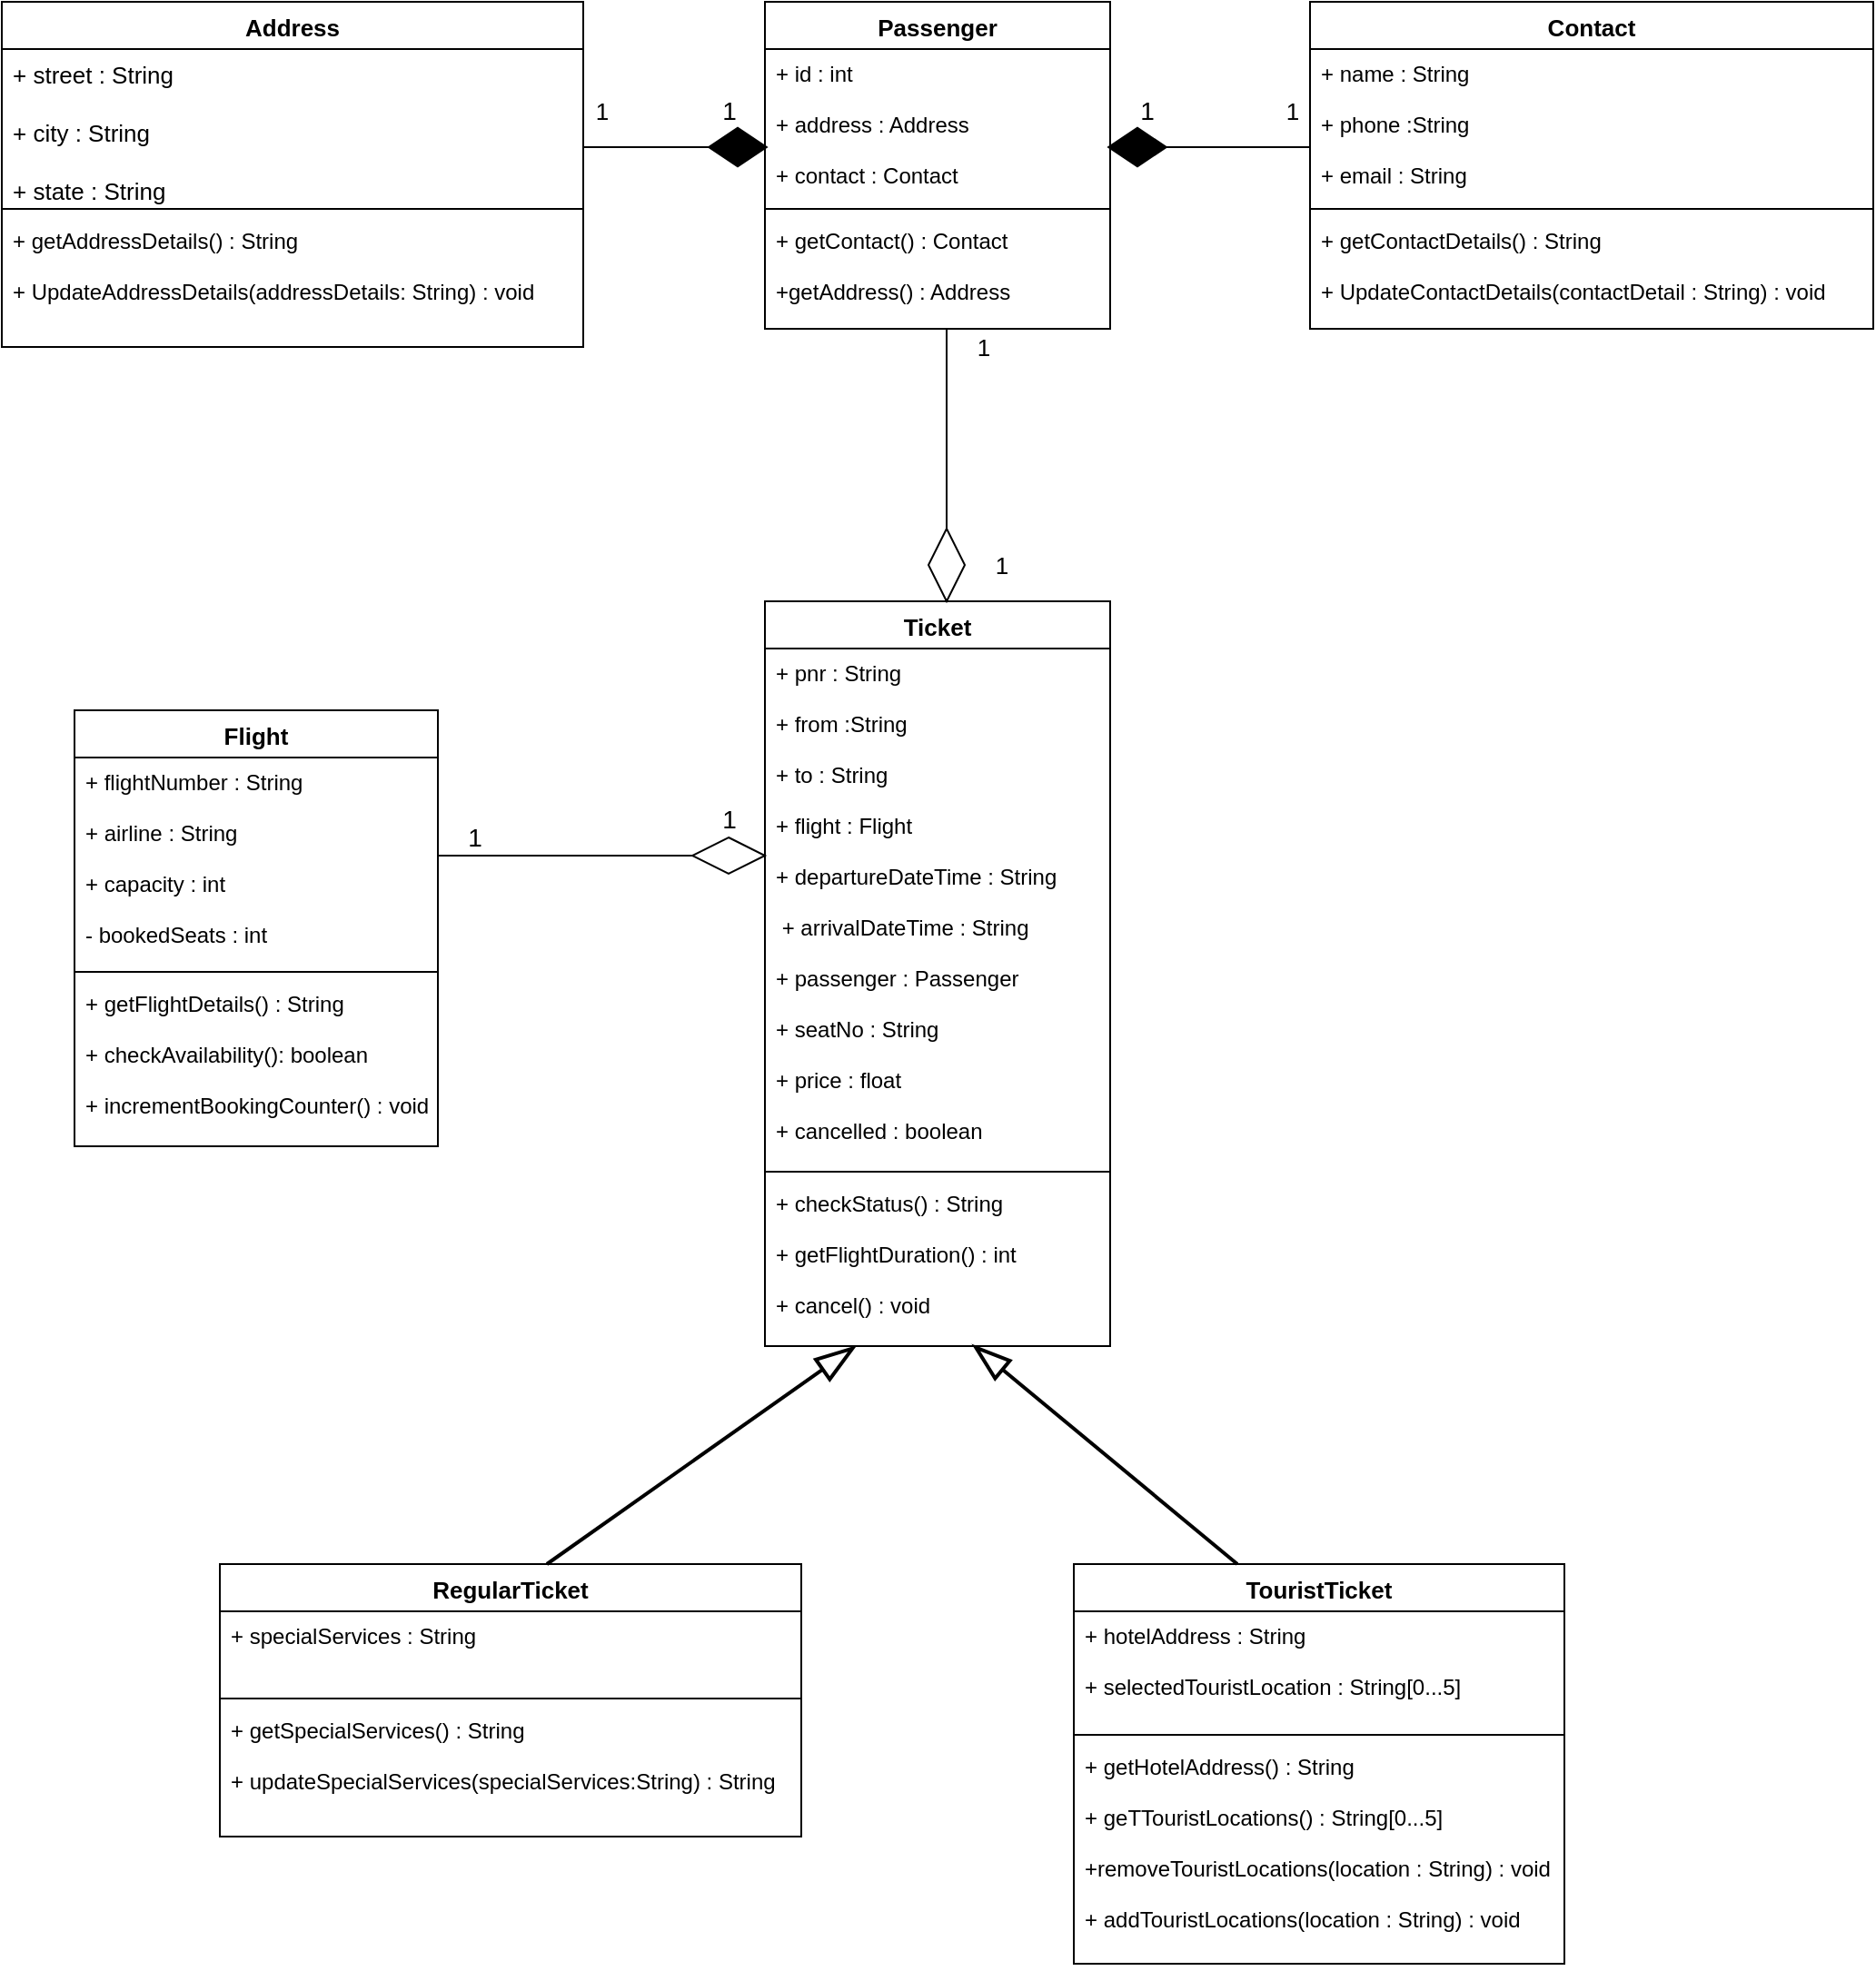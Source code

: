 <mxfile version="14.2.4" type="device"><diagram id="uGvk0-AsA3CO5bbPZ5yS" name="Page-1"><mxGraphModel dx="2274" dy="1919" grid="1" gridSize="10" guides="1" tooltips="1" connect="1" arrows="1" fold="1" page="1" pageScale="1" pageWidth="827" pageHeight="1169" math="0" shadow="0"><root><mxCell id="0"/><mxCell id="1" parent="0"/><mxCell id="ej3WqAJ0d7WarlH8Tg3B-1" value="Ticket" style="swimlane;fontStyle=1;align=center;verticalAlign=top;childLayout=stackLayout;horizontal=1;startSize=26;horizontalStack=0;resizeParent=1;resizeParentMax=0;resizeLast=0;collapsible=1;marginBottom=0;fontSize=13;" vertex="1" parent="1"><mxGeometry x="380" y="220" width="190" height="410" as="geometry"><mxRectangle x="380" y="220" width="70" height="26" as="alternateBounds"/></mxGeometry></mxCell><mxCell id="ej3WqAJ0d7WarlH8Tg3B-2" value="+ pnr : String&#10;&#10;+ from :String &#10;&#10;+ to : String&#10;&#10;+ flight : Flight&#10;&#10;+ departureDateTime : String&#10;&#10; + arrivalDateTime : String&#10;&#10;+ passenger : Passenger&#10;&#10;+ seatNo : String&#10;&#10;+ price : float&#10;&#10;+ cancelled : boolean" style="text;strokeColor=none;fillColor=none;align=left;verticalAlign=top;spacingLeft=4;spacingRight=4;overflow=hidden;rotatable=0;points=[[0,0.5],[1,0.5]];portConstraint=eastwest;" vertex="1" parent="ej3WqAJ0d7WarlH8Tg3B-1"><mxGeometry y="26" width="190" height="284" as="geometry"/></mxCell><mxCell id="ej3WqAJ0d7WarlH8Tg3B-3" value="" style="line;strokeWidth=1;fillColor=none;align=left;verticalAlign=middle;spacingTop=-1;spacingLeft=3;spacingRight=3;rotatable=0;labelPosition=right;points=[];portConstraint=eastwest;" vertex="1" parent="ej3WqAJ0d7WarlH8Tg3B-1"><mxGeometry y="310" width="190" height="8" as="geometry"/></mxCell><mxCell id="ej3WqAJ0d7WarlH8Tg3B-4" value="+ checkStatus() : String&#10;&#10;+ getFlightDuration() : int&#10;&#10;+ cancel() : void" style="text;strokeColor=none;fillColor=none;align=left;verticalAlign=top;spacingLeft=4;spacingRight=4;overflow=hidden;rotatable=0;points=[[0,0.5],[1,0.5]];portConstraint=eastwest;" vertex="1" parent="ej3WqAJ0d7WarlH8Tg3B-1"><mxGeometry y="318" width="190" height="92" as="geometry"/></mxCell><mxCell id="ej3WqAJ0d7WarlH8Tg3B-5" value="Address" style="swimlane;fontStyle=1;align=center;verticalAlign=top;childLayout=stackLayout;horizontal=1;startSize=26;horizontalStack=0;resizeParent=1;resizeParentMax=0;resizeLast=0;collapsible=1;marginBottom=0;fontSize=13;" vertex="1" parent="1"><mxGeometry x="-40" y="-110" width="320" height="190" as="geometry"/></mxCell><mxCell id="ej3WqAJ0d7WarlH8Tg3B-6" value="+ street : String&#10;&#10;+ city : String&#10;&#10;+ state : String" style="text;strokeColor=none;fillColor=none;align=left;verticalAlign=top;spacingLeft=4;spacingRight=4;overflow=hidden;rotatable=0;points=[[0,0.5],[1,0.5]];portConstraint=eastwest;fontSize=13;" vertex="1" parent="ej3WqAJ0d7WarlH8Tg3B-5"><mxGeometry y="26" width="320" height="84" as="geometry"/></mxCell><mxCell id="ej3WqAJ0d7WarlH8Tg3B-7" value="" style="line;strokeWidth=1;fillColor=none;align=left;verticalAlign=middle;spacingTop=-1;spacingLeft=3;spacingRight=3;rotatable=0;labelPosition=right;points=[];portConstraint=eastwest;" vertex="1" parent="ej3WqAJ0d7WarlH8Tg3B-5"><mxGeometry y="110" width="320" height="8" as="geometry"/></mxCell><mxCell id="ej3WqAJ0d7WarlH8Tg3B-8" value="+ getAddressDetails() : String&#10;&#10;+ UpdateAddressDetails(addressDetails: String) : void" style="text;strokeColor=none;fillColor=none;align=left;verticalAlign=top;spacingLeft=4;spacingRight=4;overflow=hidden;rotatable=0;points=[[0,0.5],[1,0.5]];portConstraint=eastwest;" vertex="1" parent="ej3WqAJ0d7WarlH8Tg3B-5"><mxGeometry y="118" width="320" height="72" as="geometry"/></mxCell><mxCell id="ej3WqAJ0d7WarlH8Tg3B-9" value="Contact" style="swimlane;fontStyle=1;align=center;verticalAlign=top;childLayout=stackLayout;horizontal=1;startSize=26;horizontalStack=0;resizeParent=1;resizeParentMax=0;resizeLast=0;collapsible=1;marginBottom=0;fontSize=13;" vertex="1" parent="1"><mxGeometry x="680" y="-110" width="310" height="180" as="geometry"/></mxCell><mxCell id="ej3WqAJ0d7WarlH8Tg3B-10" value="+ name : String&#10;&#10;+ phone :String&#10;&#10;+ email : String" style="text;strokeColor=none;fillColor=none;align=left;verticalAlign=top;spacingLeft=4;spacingRight=4;overflow=hidden;rotatable=0;points=[[0,0.5],[1,0.5]];portConstraint=eastwest;" vertex="1" parent="ej3WqAJ0d7WarlH8Tg3B-9"><mxGeometry y="26" width="310" height="84" as="geometry"/></mxCell><mxCell id="ej3WqAJ0d7WarlH8Tg3B-11" value="" style="line;strokeWidth=1;fillColor=none;align=left;verticalAlign=middle;spacingTop=-1;spacingLeft=3;spacingRight=3;rotatable=0;labelPosition=right;points=[];portConstraint=eastwest;" vertex="1" parent="ej3WqAJ0d7WarlH8Tg3B-9"><mxGeometry y="110" width="310" height="8" as="geometry"/></mxCell><mxCell id="ej3WqAJ0d7WarlH8Tg3B-12" value="+ getContactDetails() : String&#10;&#10;+ UpdateContactDetails(contactDetail : String) : void" style="text;strokeColor=none;fillColor=none;align=left;verticalAlign=top;spacingLeft=4;spacingRight=4;overflow=hidden;rotatable=0;points=[[0,0.5],[1,0.5]];portConstraint=eastwest;" vertex="1" parent="ej3WqAJ0d7WarlH8Tg3B-9"><mxGeometry y="118" width="310" height="62" as="geometry"/></mxCell><mxCell id="ej3WqAJ0d7WarlH8Tg3B-13" value="Flight" style="swimlane;fontStyle=1;align=center;verticalAlign=top;childLayout=stackLayout;horizontal=1;startSize=26;horizontalStack=0;resizeParent=1;resizeParentMax=0;resizeLast=0;collapsible=1;marginBottom=0;fontSize=13;" vertex="1" parent="1"><mxGeometry y="280" width="200" height="240" as="geometry"/></mxCell><mxCell id="ej3WqAJ0d7WarlH8Tg3B-14" value="+ flightNumber : String&#10;&#10;+ airline : String &#10;&#10;+ capacity : int&#10;&#10;- bookedSeats : int" style="text;strokeColor=none;fillColor=none;align=left;verticalAlign=top;spacingLeft=4;spacingRight=4;overflow=hidden;rotatable=0;points=[[0,0.5],[1,0.5]];portConstraint=eastwest;" vertex="1" parent="ej3WqAJ0d7WarlH8Tg3B-13"><mxGeometry y="26" width="200" height="114" as="geometry"/></mxCell><mxCell id="ej3WqAJ0d7WarlH8Tg3B-15" value="" style="line;strokeWidth=1;fillColor=none;align=left;verticalAlign=middle;spacingTop=-1;spacingLeft=3;spacingRight=3;rotatable=0;labelPosition=right;points=[];portConstraint=eastwest;" vertex="1" parent="ej3WqAJ0d7WarlH8Tg3B-13"><mxGeometry y="140" width="200" height="8" as="geometry"/></mxCell><mxCell id="ej3WqAJ0d7WarlH8Tg3B-16" value="+ getFlightDetails() : String&#10;&#10;+ checkAvailability(): boolean&#10;&#10;+ incrementBookingCounter() : void" style="text;strokeColor=none;fillColor=none;align=left;verticalAlign=top;spacingLeft=4;spacingRight=4;overflow=hidden;rotatable=0;points=[[0,0.5],[1,0.5]];portConstraint=eastwest;" vertex="1" parent="ej3WqAJ0d7WarlH8Tg3B-13"><mxGeometry y="148" width="200" height="92" as="geometry"/></mxCell><mxCell id="ej3WqAJ0d7WarlH8Tg3B-17" value="Passenger" style="swimlane;fontStyle=1;align=center;verticalAlign=top;childLayout=stackLayout;horizontal=1;startSize=26;horizontalStack=0;resizeParent=1;resizeParentMax=0;resizeLast=0;collapsible=1;marginBottom=0;fontSize=13;" vertex="1" parent="1"><mxGeometry x="380" y="-110" width="190" height="180" as="geometry"/></mxCell><mxCell id="ej3WqAJ0d7WarlH8Tg3B-18" value="+ id : int &#10;&#10;+ address : Address &#10;&#10;+ contact : Contact" style="text;strokeColor=none;fillColor=none;align=left;verticalAlign=top;spacingLeft=4;spacingRight=4;overflow=hidden;rotatable=0;points=[[0,0.5],[1,0.5]];portConstraint=eastwest;" vertex="1" parent="ej3WqAJ0d7WarlH8Tg3B-17"><mxGeometry y="26" width="190" height="84" as="geometry"/></mxCell><mxCell id="ej3WqAJ0d7WarlH8Tg3B-19" value="" style="line;strokeWidth=1;fillColor=none;align=left;verticalAlign=middle;spacingTop=-1;spacingLeft=3;spacingRight=3;rotatable=0;labelPosition=right;points=[];portConstraint=eastwest;" vertex="1" parent="ej3WqAJ0d7WarlH8Tg3B-17"><mxGeometry y="110" width="190" height="8" as="geometry"/></mxCell><mxCell id="ej3WqAJ0d7WarlH8Tg3B-20" value="+ getContact() : Contact&#10;&#10;+getAddress() : Address" style="text;strokeColor=none;fillColor=none;align=left;verticalAlign=top;spacingLeft=4;spacingRight=4;overflow=hidden;rotatable=0;points=[[0,0.5],[1,0.5]];portConstraint=eastwest;" vertex="1" parent="ej3WqAJ0d7WarlH8Tg3B-17"><mxGeometry y="118" width="190" height="62" as="geometry"/></mxCell><mxCell id="ej3WqAJ0d7WarlH8Tg3B-21" value="RegularTicket" style="swimlane;fontStyle=1;align=center;verticalAlign=top;childLayout=stackLayout;horizontal=1;startSize=26;horizontalStack=0;resizeParent=1;resizeParentMax=0;resizeLast=0;collapsible=1;marginBottom=0;fontSize=13;" vertex="1" parent="1"><mxGeometry x="80" y="750" width="320" height="150" as="geometry"/></mxCell><mxCell id="ej3WqAJ0d7WarlH8Tg3B-22" value="+ specialServices : String" style="text;strokeColor=none;fillColor=none;align=left;verticalAlign=top;spacingLeft=4;spacingRight=4;overflow=hidden;rotatable=0;points=[[0,0.5],[1,0.5]];portConstraint=eastwest;" vertex="1" parent="ej3WqAJ0d7WarlH8Tg3B-21"><mxGeometry y="26" width="320" height="44" as="geometry"/></mxCell><mxCell id="ej3WqAJ0d7WarlH8Tg3B-23" value="" style="line;strokeWidth=1;fillColor=none;align=left;verticalAlign=middle;spacingTop=-1;spacingLeft=3;spacingRight=3;rotatable=0;labelPosition=right;points=[];portConstraint=eastwest;" vertex="1" parent="ej3WqAJ0d7WarlH8Tg3B-21"><mxGeometry y="70" width="320" height="8" as="geometry"/></mxCell><mxCell id="ej3WqAJ0d7WarlH8Tg3B-24" value="+ getSpecialServices() : String&#10;&#10;+ updateSpecialServices(specialServices:String) : String" style="text;strokeColor=none;fillColor=none;align=left;verticalAlign=top;spacingLeft=4;spacingRight=4;overflow=hidden;rotatable=0;points=[[0,0.5],[1,0.5]];portConstraint=eastwest;" vertex="1" parent="ej3WqAJ0d7WarlH8Tg3B-21"><mxGeometry y="78" width="320" height="72" as="geometry"/></mxCell><mxCell id="ej3WqAJ0d7WarlH8Tg3B-49" value="" style="endArrow=blockThin;endFill=0;endSize=18;html=1;fontSize=13;strokeWidth=2;startSize=6;" edge="1" parent="ej3WqAJ0d7WarlH8Tg3B-21"><mxGeometry width="160" relative="1" as="geometry"><mxPoint x="180" as="sourcePoint"/><mxPoint x="350" y="-120" as="targetPoint"/></mxGeometry></mxCell><mxCell id="ej3WqAJ0d7WarlH8Tg3B-25" value="TouristTicket" style="swimlane;fontStyle=1;align=center;verticalAlign=top;childLayout=stackLayout;horizontal=1;startSize=26;horizontalStack=0;resizeParent=1;resizeParentMax=0;resizeLast=0;collapsible=1;marginBottom=0;fontSize=13;" vertex="1" parent="1"><mxGeometry x="550" y="750" width="270" height="220" as="geometry"/></mxCell><mxCell id="ej3WqAJ0d7WarlH8Tg3B-26" value="+ hotelAddress : String&#10;&#10;+ selectedTouristLocation : String[0...5]&#10;" style="text;strokeColor=none;fillColor=none;align=left;verticalAlign=top;spacingLeft=4;spacingRight=4;overflow=hidden;rotatable=0;points=[[0,0.5],[1,0.5]];portConstraint=eastwest;" vertex="1" parent="ej3WqAJ0d7WarlH8Tg3B-25"><mxGeometry y="26" width="270" height="64" as="geometry"/></mxCell><mxCell id="ej3WqAJ0d7WarlH8Tg3B-27" value="" style="line;strokeWidth=1;fillColor=none;align=left;verticalAlign=middle;spacingTop=-1;spacingLeft=3;spacingRight=3;rotatable=0;labelPosition=right;points=[];portConstraint=eastwest;" vertex="1" parent="ej3WqAJ0d7WarlH8Tg3B-25"><mxGeometry y="90" width="270" height="8" as="geometry"/></mxCell><mxCell id="ej3WqAJ0d7WarlH8Tg3B-28" value="+ getHotelAddress() : String&#10;&#10;+ geTTouristLocations() : String[0...5]&#10;&#10;+removeTouristLocations(location : String) : void&#10;&#10;+ addTouristLocations(location : String) : void" style="text;strokeColor=none;fillColor=none;align=left;verticalAlign=top;spacingLeft=4;spacingRight=4;overflow=hidden;rotatable=0;points=[[0,0.5],[1,0.5]];portConstraint=eastwest;" vertex="1" parent="ej3WqAJ0d7WarlH8Tg3B-25"><mxGeometry y="98" width="270" height="122" as="geometry"/></mxCell><mxCell id="ej3WqAJ0d7WarlH8Tg3B-29" value="" style="strokeWidth=2;html=1;shape=mxgraph.flowchart.decision;whiteSpace=wrap;fontSize=13;fillColor=#000000;" vertex="1" parent="1"><mxGeometry x="350" y="-40" width="30" height="20" as="geometry"/></mxCell><mxCell id="ej3WqAJ0d7WarlH8Tg3B-30" value="" style="strokeWidth=2;html=1;shape=mxgraph.flowchart.decision;whiteSpace=wrap;fontSize=13;fillColor=#000000;" vertex="1" parent="1"><mxGeometry x="570" y="-40" width="30" height="20" as="geometry"/></mxCell><mxCell id="ej3WqAJ0d7WarlH8Tg3B-35" value="" style="strokeWidth=1;html=1;shape=mxgraph.flowchart.decision;whiteSpace=wrap;fontSize=13;direction=south;fillColor=#FFFFFF;" vertex="1" parent="1"><mxGeometry x="470" y="180" width="20" height="40" as="geometry"/></mxCell><mxCell id="ej3WqAJ0d7WarlH8Tg3B-38" value="" style="strokeWidth=1;html=1;shape=mxgraph.flowchart.decision;whiteSpace=wrap;fontSize=13;fillColor=#FFFFFF;" vertex="1" parent="1"><mxGeometry x="340" y="350" width="40" height="20" as="geometry"/></mxCell><mxCell id="ej3WqAJ0d7WarlH8Tg3B-39" value="" style="endArrow=none;html=1;fontSize=13;entryX=0;entryY=0.5;entryDx=0;entryDy=0;entryPerimeter=0;" edge="1" parent="1" target="ej3WqAJ0d7WarlH8Tg3B-38"><mxGeometry width="50" height="50" relative="1" as="geometry"><mxPoint x="200" y="360" as="sourcePoint"/><mxPoint x="250" y="310" as="targetPoint"/></mxGeometry></mxCell><mxCell id="ej3WqAJ0d7WarlH8Tg3B-40" value="" style="endArrow=none;html=1;fontSize=13;entryX=0;entryY=0.643;entryDx=0;entryDy=0;entryPerimeter=0;" edge="1" parent="1" target="ej3WqAJ0d7WarlH8Tg3B-10"><mxGeometry width="50" height="50" relative="1" as="geometry"><mxPoint x="600" y="-30" as="sourcePoint"/><mxPoint x="650" y="-80" as="targetPoint"/></mxGeometry></mxCell><mxCell id="ej3WqAJ0d7WarlH8Tg3B-41" value="" style="endArrow=none;html=1;fontSize=13;" edge="1" parent="1"><mxGeometry width="50" height="50" relative="1" as="geometry"><mxPoint x="280" y="-30" as="sourcePoint"/><mxPoint x="350" y="-30" as="targetPoint"/></mxGeometry></mxCell><mxCell id="ej3WqAJ0d7WarlH8Tg3B-42" value="" style="endArrow=none;html=1;fontSize=13;exitX=0;exitY=0.5;exitDx=0;exitDy=0;exitPerimeter=0;" edge="1" parent="1" source="ej3WqAJ0d7WarlH8Tg3B-35"><mxGeometry width="50" height="50" relative="1" as="geometry"><mxPoint x="430" y="120" as="sourcePoint"/><mxPoint x="480" y="70" as="targetPoint"/></mxGeometry></mxCell><mxCell id="ej3WqAJ0d7WarlH8Tg3B-50" value="" style="endArrow=blockThin;endFill=0;endSize=17;html=1;fontSize=13;entryX=0.602;entryY=0.993;entryDx=0;entryDy=0;entryPerimeter=0;strokeWidth=2;" edge="1" parent="1" target="ej3WqAJ0d7WarlH8Tg3B-4"><mxGeometry width="160" relative="1" as="geometry"><mxPoint x="640" y="750" as="sourcePoint"/><mxPoint x="780" y="670" as="targetPoint"/></mxGeometry></mxCell><mxCell id="ej3WqAJ0d7WarlH8Tg3B-51" value="&lt;font style=&quot;font-size: 14px&quot;&gt;1&lt;/font&gt;" style="text;html=1;align=center;verticalAlign=middle;resizable=0;points=[];autosize=1;fontSize=13;" vertex="1" parent="1"><mxGeometry x="350" y="330" width="20" height="20" as="geometry"/></mxCell><mxCell id="ej3WqAJ0d7WarlH8Tg3B-52" value="&lt;font style=&quot;font-size: 14px&quot;&gt;1&lt;/font&gt;" style="text;html=1;align=center;verticalAlign=middle;resizable=0;points=[];autosize=1;fontSize=13;" vertex="1" parent="1"><mxGeometry x="210" y="340" width="20" height="20" as="geometry"/></mxCell><mxCell id="ej3WqAJ0d7WarlH8Tg3B-53" value="1" style="text;html=1;align=center;verticalAlign=middle;resizable=0;points=[];autosize=1;fontSize=13;" vertex="1" parent="1"><mxGeometry x="500" y="190" width="20" height="20" as="geometry"/></mxCell><mxCell id="ej3WqAJ0d7WarlH8Tg3B-54" value="1" style="text;html=1;align=center;verticalAlign=middle;resizable=0;points=[];autosize=1;fontSize=13;" vertex="1" parent="1"><mxGeometry x="490" y="70" width="20" height="20" as="geometry"/></mxCell><mxCell id="ej3WqAJ0d7WarlH8Tg3B-55" value="&lt;font style=&quot;font-size: 14px&quot;&gt;1&lt;/font&gt;" style="text;html=1;align=center;verticalAlign=middle;resizable=0;points=[];autosize=1;fontSize=13;" vertex="1" parent="1"><mxGeometry x="350" y="-60" width="20" height="20" as="geometry"/></mxCell><mxCell id="ej3WqAJ0d7WarlH8Tg3B-56" value="1" style="text;html=1;align=center;verticalAlign=middle;resizable=0;points=[];autosize=1;fontSize=13;" vertex="1" parent="1"><mxGeometry x="280" y="-60" width="20" height="20" as="geometry"/></mxCell><mxCell id="ej3WqAJ0d7WarlH8Tg3B-57" value="&lt;font style=&quot;font-size: 14px&quot;&gt;1&lt;/font&gt;" style="text;html=1;align=center;verticalAlign=middle;resizable=0;points=[];autosize=1;fontSize=13;" vertex="1" parent="1"><mxGeometry x="580" y="-60" width="20" height="20" as="geometry"/></mxCell><mxCell id="ej3WqAJ0d7WarlH8Tg3B-58" value="1" style="text;html=1;align=center;verticalAlign=middle;resizable=0;points=[];autosize=1;fontSize=13;" vertex="1" parent="1"><mxGeometry x="660" y="-60" width="20" height="20" as="geometry"/></mxCell></root></mxGraphModel></diagram></mxfile>